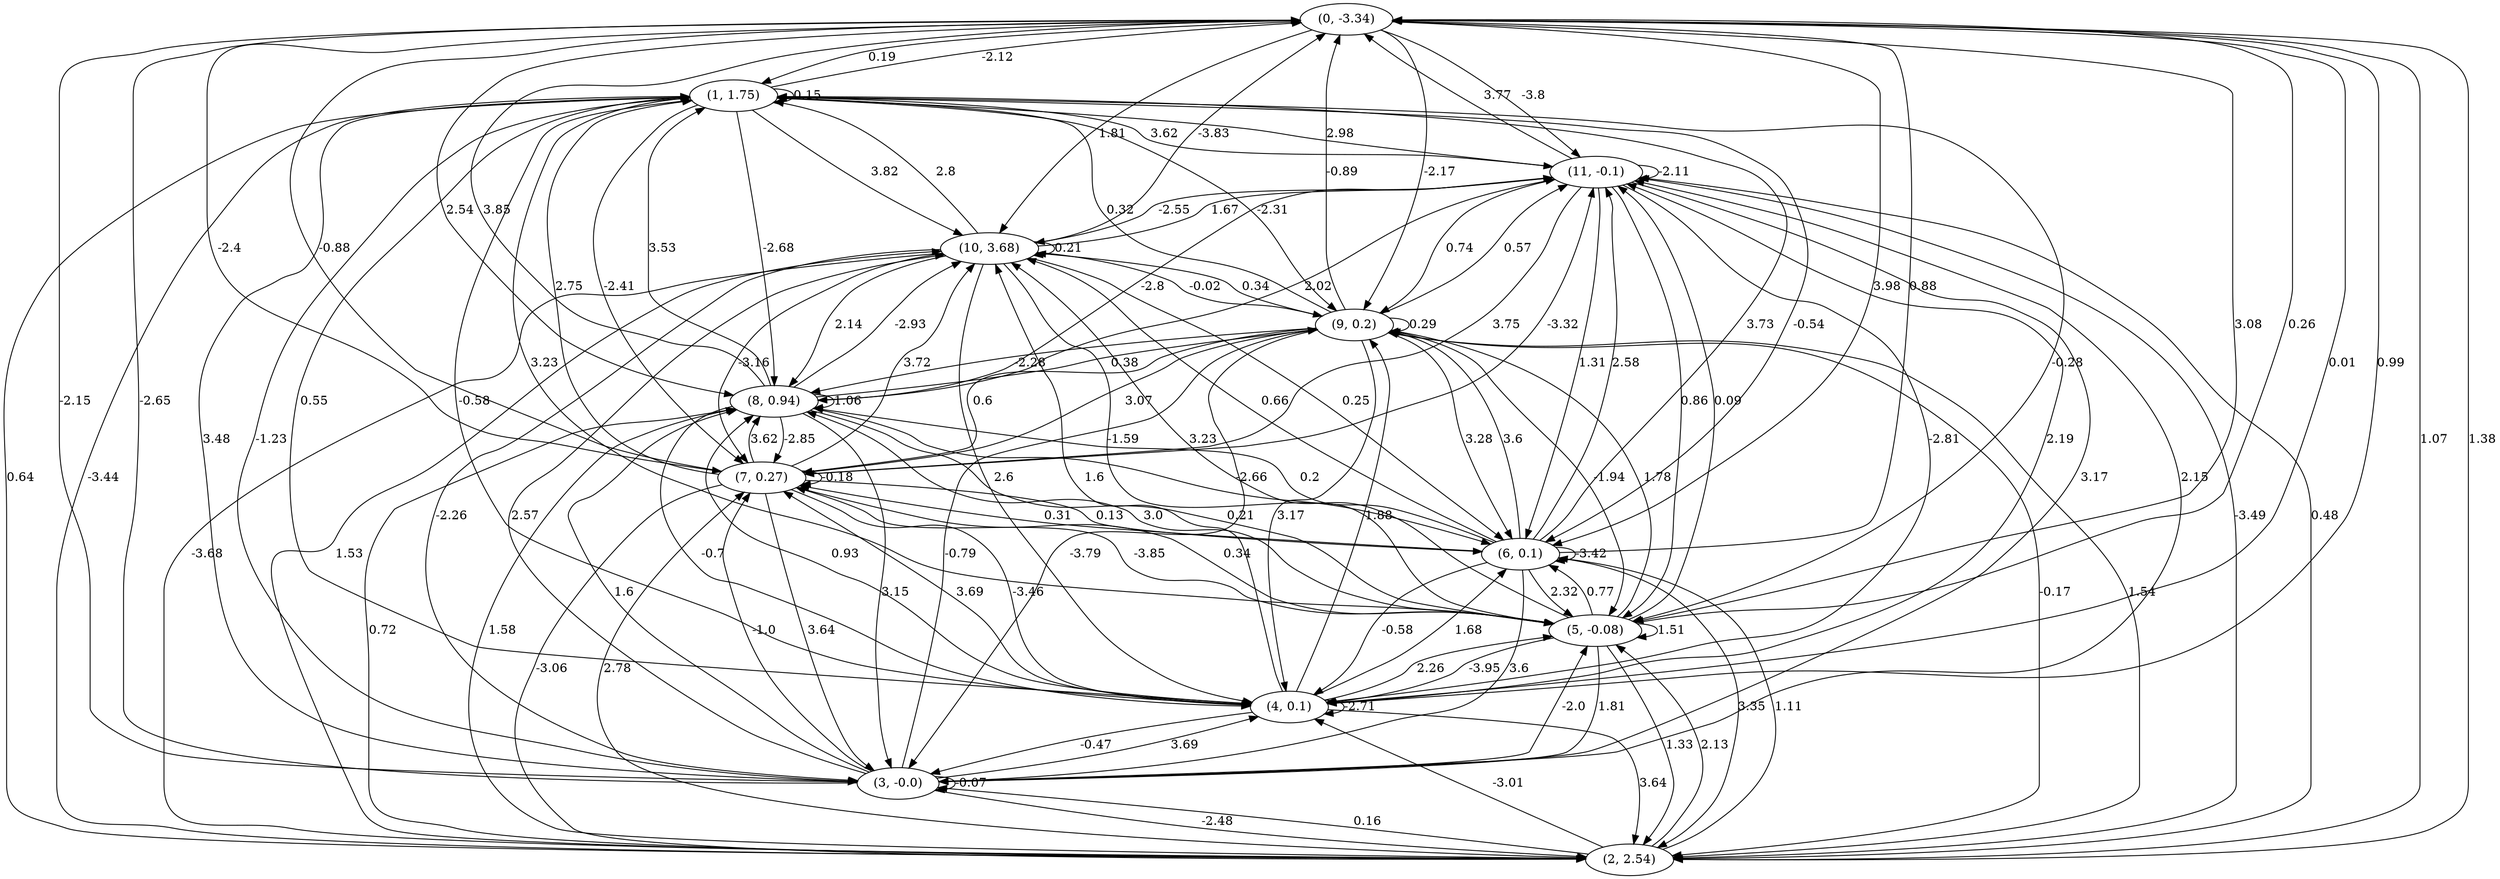 digraph {
    0 [ label = "(0, -3.34)" ]
    1 [ label = "(1, 1.75)" ]
    2 [ label = "(2, 2.54)" ]
    3 [ label = "(3, -0.0)" ]
    4 [ label = "(4, 0.1)" ]
    5 [ label = "(5, -0.08)" ]
    6 [ label = "(6, 0.1)" ]
    7 [ label = "(7, 0.27)" ]
    8 [ label = "(8, 0.94)" ]
    9 [ label = "(9, 0.2)" ]
    10 [ label = "(10, 3.68)" ]
    11 [ label = "(11, -0.1)" ]
    1 -> 1 [ label = "0.15" ]
    3 -> 3 [ label = "-0.07" ]
    4 -> 4 [ label = "-2.71" ]
    5 -> 5 [ label = "1.51" ]
    6 -> 6 [ label = "-3.42" ]
    7 -> 7 [ label = "-0.18" ]
    8 -> 8 [ label = "1.06" ]
    9 -> 9 [ label = "0.29" ]
    10 -> 10 [ label = "0.21" ]
    11 -> 11 [ label = "-2.11" ]
    1 -> 0 [ label = "-2.12" ]
    2 -> 0 [ label = "1.38" ]
    3 -> 0 [ label = "-2.65" ]
    4 -> 0 [ label = "0.01" ]
    5 -> 0 [ label = "0.26" ]
    6 -> 0 [ label = "0.88" ]
    7 -> 0 [ label = "-0.88" ]
    8 -> 0 [ label = "3.85" ]
    9 -> 0 [ label = "-0.89" ]
    10 -> 0 [ label = "-3.83" ]
    11 -> 0 [ label = "3.77" ]
    0 -> 1 [ label = "0.19" ]
    2 -> 1 [ label = "-3.44" ]
    3 -> 1 [ label = "3.48" ]
    4 -> 1 [ label = "-0.58" ]
    5 -> 1 [ label = "3.23" ]
    6 -> 1 [ label = "3.73" ]
    7 -> 1 [ label = "2.75" ]
    8 -> 1 [ label = "3.53" ]
    9 -> 1 [ label = "0.32" ]
    10 -> 1 [ label = "2.8" ]
    11 -> 1 [ label = "3.62" ]
    0 -> 2 [ label = "1.07" ]
    1 -> 2 [ label = "0.64" ]
    3 -> 2 [ label = "-2.48" ]
    4 -> 2 [ label = "3.64" ]
    5 -> 2 [ label = "1.33" ]
    6 -> 2 [ label = "3.35" ]
    7 -> 2 [ label = "-3.06" ]
    8 -> 2 [ label = "0.72" ]
    9 -> 2 [ label = "-0.17" ]
    10 -> 2 [ label = "-3.68" ]
    11 -> 2 [ label = "-3.49" ]
    0 -> 3 [ label = "-2.15" ]
    1 -> 3 [ label = "-1.23" ]
    2 -> 3 [ label = "0.16" ]
    4 -> 3 [ label = "-0.47" ]
    5 -> 3 [ label = "1.81" ]
    6 -> 3 [ label = "3.6" ]
    7 -> 3 [ label = "3.64" ]
    8 -> 3 [ label = "3.15" ]
    9 -> 3 [ label = "-3.79" ]
    10 -> 3 [ label = "-2.26" ]
    11 -> 3 [ label = "3.17" ]
    0 -> 4 [ label = "0.99" ]
    1 -> 4 [ label = "0.55" ]
    2 -> 4 [ label = "-3.01" ]
    3 -> 4 [ label = "3.69" ]
    5 -> 4 [ label = "-3.95" ]
    6 -> 4 [ label = "-0.58" ]
    7 -> 4 [ label = "-3.46" ]
    8 -> 4 [ label = "-0.7" ]
    9 -> 4 [ label = "3.17" ]
    10 -> 4 [ label = "2.6" ]
    11 -> 4 [ label = "-2.81" ]
    0 -> 5 [ label = "3.08" ]
    1 -> 5 [ label = "-0.28" ]
    2 -> 5 [ label = "2.13" ]
    3 -> 5 [ label = "-2.0" ]
    4 -> 5 [ label = "2.26" ]
    6 -> 5 [ label = "2.32" ]
    7 -> 5 [ label = "0.34" ]
    8 -> 5 [ label = "0.21" ]
    9 -> 5 [ label = "-1.94" ]
    10 -> 5 [ label = "-1.59" ]
    11 -> 5 [ label = "0.86" ]
    0 -> 6 [ label = "3.98" ]
    1 -> 6 [ label = "-0.54" ]
    2 -> 6 [ label = "1.11" ]
    4 -> 6 [ label = "1.68" ]
    5 -> 6 [ label = "0.77" ]
    7 -> 6 [ label = "0.13" ]
    8 -> 6 [ label = "-2.66" ]
    9 -> 6 [ label = "3.28" ]
    10 -> 6 [ label = "0.25" ]
    11 -> 6 [ label = "1.31" ]
    0 -> 7 [ label = "-2.4" ]
    1 -> 7 [ label = "-2.41" ]
    2 -> 7 [ label = "2.78" ]
    3 -> 7 [ label = "-1.0" ]
    4 -> 7 [ label = "3.69" ]
    5 -> 7 [ label = "-3.85" ]
    6 -> 7 [ label = "0.31" ]
    8 -> 7 [ label = "-2.85" ]
    9 -> 7 [ label = "0.6" ]
    10 -> 7 [ label = "-3.16" ]
    11 -> 7 [ label = "3.75" ]
    0 -> 8 [ label = "2.54" ]
    1 -> 8 [ label = "-2.68" ]
    2 -> 8 [ label = "1.58" ]
    3 -> 8 [ label = "1.6" ]
    4 -> 8 [ label = "0.93" ]
    5 -> 8 [ label = "3.0" ]
    6 -> 8 [ label = "0.2" ]
    7 -> 8 [ label = "3.62" ]
    9 -> 8 [ label = "-2.28" ]
    10 -> 8 [ label = "2.14" ]
    11 -> 8 [ label = "-2.8" ]
    0 -> 9 [ label = "-2.17" ]
    1 -> 9 [ label = "-2.31" ]
    2 -> 9 [ label = "1.54" ]
    3 -> 9 [ label = "-0.79" ]
    4 -> 9 [ label = "1.88" ]
    5 -> 9 [ label = "1.78" ]
    6 -> 9 [ label = "3.6" ]
    7 -> 9 [ label = "3.07" ]
    8 -> 9 [ label = "0.38" ]
    10 -> 9 [ label = "-0.02" ]
    11 -> 9 [ label = "0.74" ]
    0 -> 10 [ label = "1.81" ]
    1 -> 10 [ label = "3.82" ]
    2 -> 10 [ label = "1.53" ]
    3 -> 10 [ label = "2.57" ]
    4 -> 10 [ label = "1.6" ]
    5 -> 10 [ label = "3.23" ]
    6 -> 10 [ label = "0.66" ]
    7 -> 10 [ label = "3.72" ]
    8 -> 10 [ label = "-2.93" ]
    9 -> 10 [ label = "0.34" ]
    11 -> 10 [ label = "-2.55" ]
    0 -> 11 [ label = "-3.8" ]
    1 -> 11 [ label = "2.98" ]
    2 -> 11 [ label = "0.48" ]
    3 -> 11 [ label = "2.15" ]
    4 -> 11 [ label = "2.19" ]
    5 -> 11 [ label = "0.09" ]
    6 -> 11 [ label = "2.58" ]
    7 -> 11 [ label = "-3.32" ]
    8 -> 11 [ label = "2.02" ]
    9 -> 11 [ label = "0.57" ]
    10 -> 11 [ label = "1.67" ]
}

